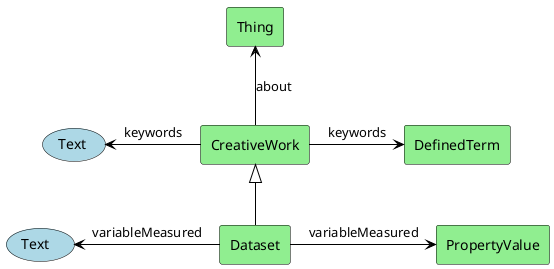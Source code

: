 @startuml

' example 6 June 2020 Y. Coene schema.org representation
' https://github.com/ESIPFed/science-on-schema.org/blob/master/guides/Dataset.md

!define Class agent
!define Property usecase

skinparam Property {
BackgroundColor LightBlue
BorderColor Black
  ArrowColor Black
  linetype Ortho
}

skinparam Class {
BackgroundColor LightGreen
BorderColor Black
ArrowColor Black
linetype Ortho
}

Class Dataset
Class DefinedTerm
Class Thing
Class PropertyValue

Class CreativeWork

CreativeWork <|-- Dataset


Dataset -left-> (Text ) : "variableMeasured"

CreativeWork -left-> (Text) : "keywords"

CreativeWork -right-> DefinedTerm : "keywords"

CreativeWork -up-> Thing : "about"

Dataset -right-> PropertyValue : "variableMeasured"


@enduml